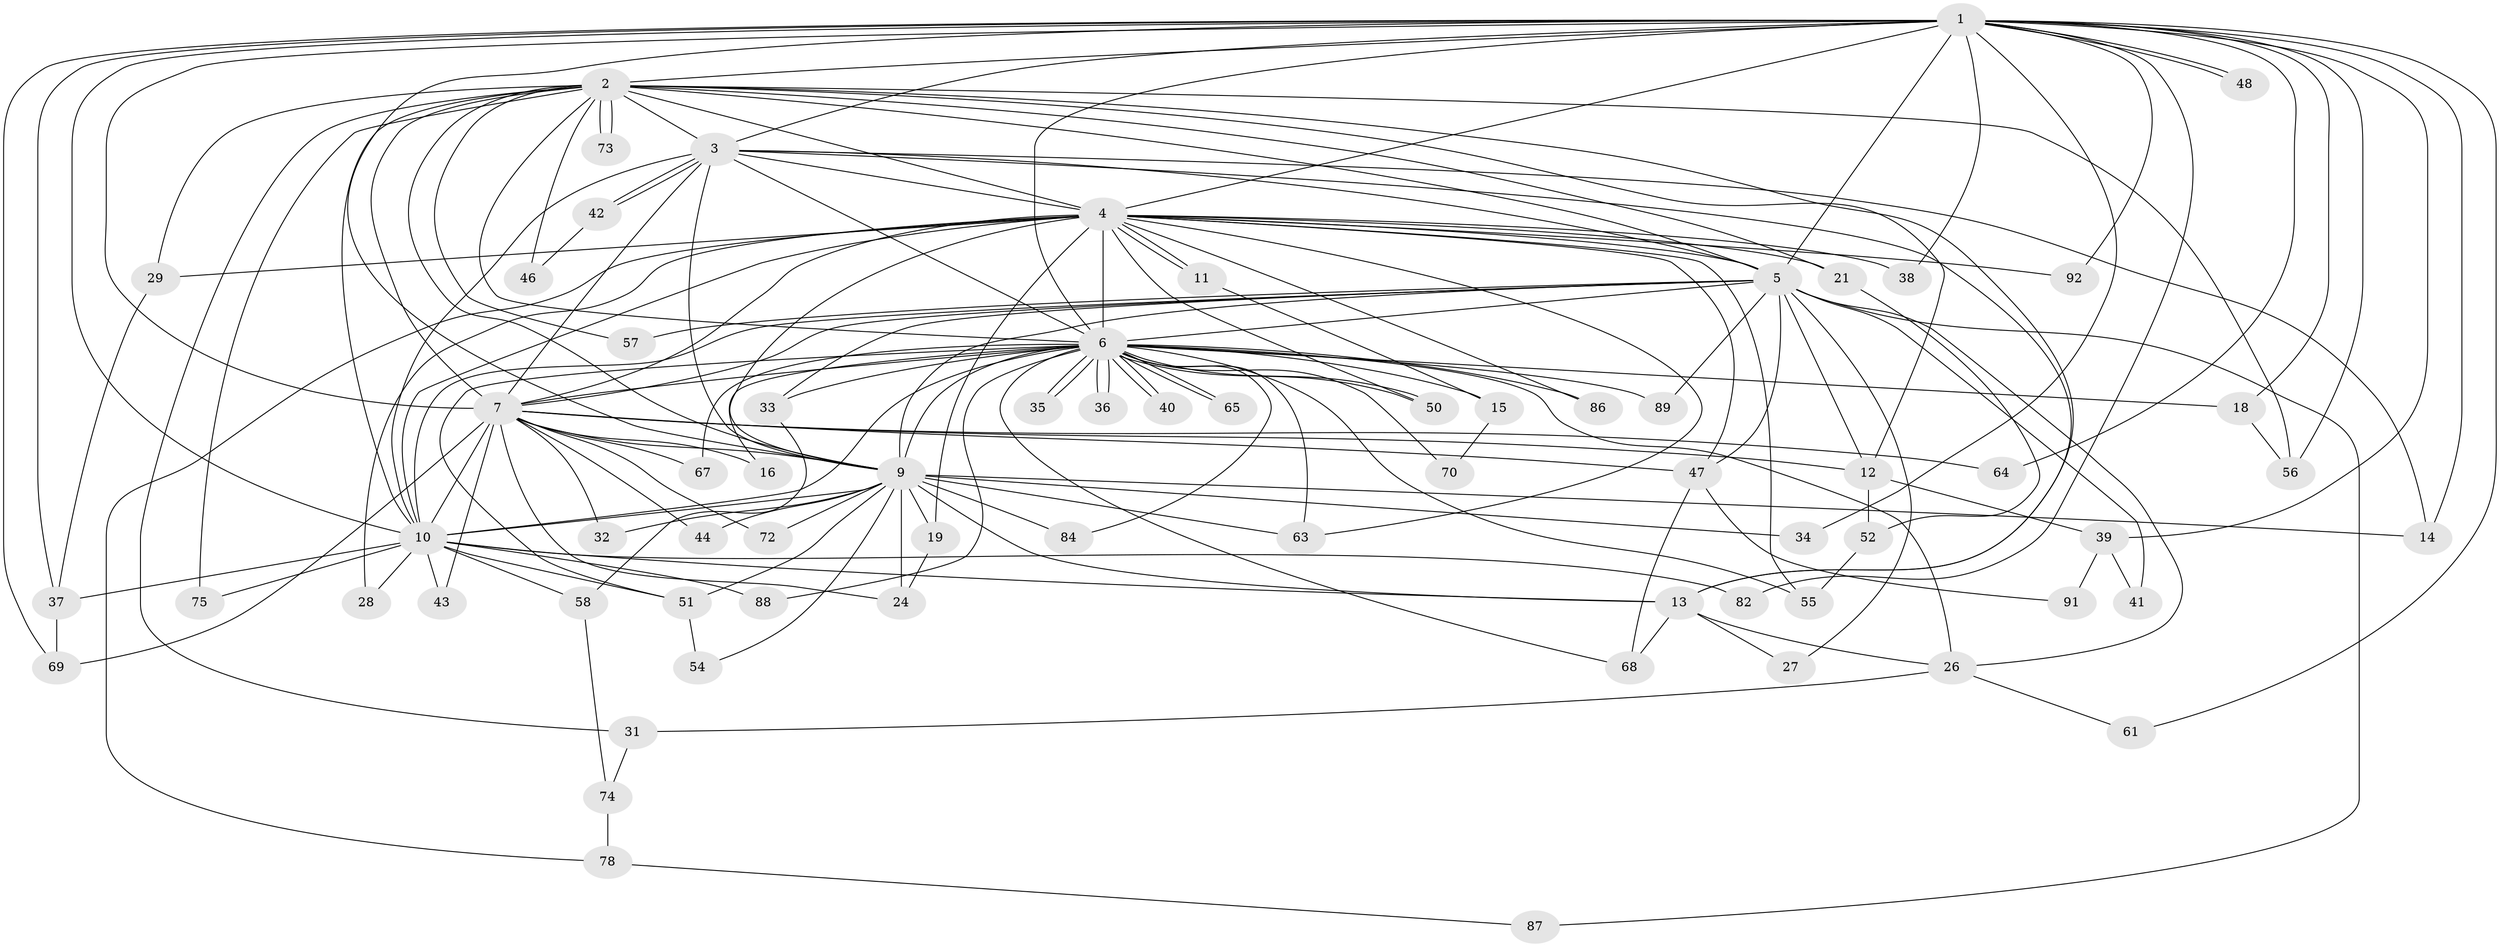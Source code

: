 // original degree distribution, {24: 0.010869565217391304, 16: 0.010869565217391304, 13: 0.010869565217391304, 17: 0.021739130434782608, 19: 0.010869565217391304, 36: 0.010869565217391304, 21: 0.010869565217391304, 23: 0.010869565217391304, 18: 0.010869565217391304, 3: 0.29347826086956524, 5: 0.03260869565217391, 8: 0.010869565217391304, 2: 0.5217391304347826, 6: 0.010869565217391304, 4: 0.021739130434782608}
// Generated by graph-tools (version 1.1) at 2025/41/03/06/25 10:41:37]
// undirected, 69 vertices, 171 edges
graph export_dot {
graph [start="1"]
  node [color=gray90,style=filled];
  1 [super="+85"];
  2 [super="+25"];
  3;
  4 [super="+8"];
  5 [super="+23"];
  6 [super="+76"];
  7 [super="+30"];
  9 [super="+53"];
  10 [super="+71"];
  11;
  12 [super="+22"];
  13 [super="+45"];
  14 [super="+17"];
  15;
  16 [super="+20"];
  18;
  19;
  21;
  24 [super="+59"];
  26 [super="+49"];
  27;
  28;
  29;
  31;
  32;
  33;
  34;
  35;
  36;
  37 [super="+62"];
  38;
  39;
  40;
  41;
  42;
  43;
  44;
  46;
  47 [super="+66"];
  48;
  50 [super="+60"];
  51 [super="+81"];
  52;
  54;
  55 [super="+79"];
  56 [super="+90"];
  57;
  58;
  61;
  63 [super="+83"];
  64;
  65;
  67;
  68 [super="+77"];
  69 [super="+80"];
  70;
  72;
  73;
  74;
  75;
  78;
  82;
  84;
  86;
  87;
  88;
  89;
  91;
  92;
  1 -- 2;
  1 -- 3;
  1 -- 4 [weight=3];
  1 -- 5;
  1 -- 6 [weight=2];
  1 -- 7;
  1 -- 9;
  1 -- 10;
  1 -- 18;
  1 -- 34;
  1 -- 37;
  1 -- 38;
  1 -- 39;
  1 -- 48;
  1 -- 48;
  1 -- 56;
  1 -- 61;
  1 -- 64;
  1 -- 82;
  1 -- 14;
  1 -- 92;
  1 -- 69;
  2 -- 3;
  2 -- 4 [weight=2];
  2 -- 5;
  2 -- 6;
  2 -- 7;
  2 -- 9;
  2 -- 10;
  2 -- 21;
  2 -- 29;
  2 -- 73;
  2 -- 73;
  2 -- 75;
  2 -- 56;
  2 -- 57;
  2 -- 13;
  2 -- 46;
  2 -- 31;
  2 -- 12;
  3 -- 4 [weight=2];
  3 -- 5;
  3 -- 6;
  3 -- 7;
  3 -- 9;
  3 -- 10;
  3 -- 13;
  3 -- 14;
  3 -- 42;
  3 -- 42;
  4 -- 5 [weight=2];
  4 -- 6 [weight=2];
  4 -- 7 [weight=3];
  4 -- 9 [weight=2];
  4 -- 10 [weight=2];
  4 -- 11;
  4 -- 11;
  4 -- 29;
  4 -- 38;
  4 -- 78;
  4 -- 19;
  4 -- 21;
  4 -- 86;
  4 -- 92;
  4 -- 28;
  4 -- 47;
  4 -- 55;
  4 -- 63;
  4 -- 50;
  5 -- 6;
  5 -- 7;
  5 -- 9 [weight=2];
  5 -- 10;
  5 -- 12;
  5 -- 26;
  5 -- 27;
  5 -- 33;
  5 -- 41;
  5 -- 47;
  5 -- 57;
  5 -- 87;
  5 -- 89;
  6 -- 7;
  6 -- 9 [weight=2];
  6 -- 10;
  6 -- 15;
  6 -- 16;
  6 -- 18;
  6 -- 33;
  6 -- 35;
  6 -- 35;
  6 -- 36;
  6 -- 36;
  6 -- 40;
  6 -- 40;
  6 -- 50;
  6 -- 50;
  6 -- 55;
  6 -- 63;
  6 -- 65;
  6 -- 65;
  6 -- 67;
  6 -- 70;
  6 -- 84;
  6 -- 86;
  6 -- 88;
  6 -- 89;
  6 -- 26;
  6 -- 51;
  6 -- 68;
  7 -- 9;
  7 -- 10;
  7 -- 12;
  7 -- 16 [weight=2];
  7 -- 32;
  7 -- 43;
  7 -- 47;
  7 -- 64;
  7 -- 67;
  7 -- 69;
  7 -- 72;
  7 -- 44;
  7 -- 24;
  9 -- 10;
  9 -- 13 [weight=2];
  9 -- 14;
  9 -- 19;
  9 -- 24;
  9 -- 32;
  9 -- 34;
  9 -- 44;
  9 -- 51;
  9 -- 54;
  9 -- 72;
  9 -- 84;
  9 -- 63;
  10 -- 28;
  10 -- 37;
  10 -- 43;
  10 -- 51;
  10 -- 58;
  10 -- 75;
  10 -- 82;
  10 -- 88;
  10 -- 13;
  11 -- 15;
  12 -- 39;
  12 -- 52;
  13 -- 26;
  13 -- 27;
  13 -- 68;
  15 -- 70;
  18 -- 56;
  19 -- 24;
  21 -- 52;
  26 -- 31;
  26 -- 61;
  29 -- 37;
  31 -- 74;
  33 -- 58;
  37 -- 69;
  39 -- 41;
  39 -- 91;
  42 -- 46;
  47 -- 68;
  47 -- 91;
  51 -- 54;
  52 -- 55;
  58 -- 74;
  74 -- 78;
  78 -- 87;
}
